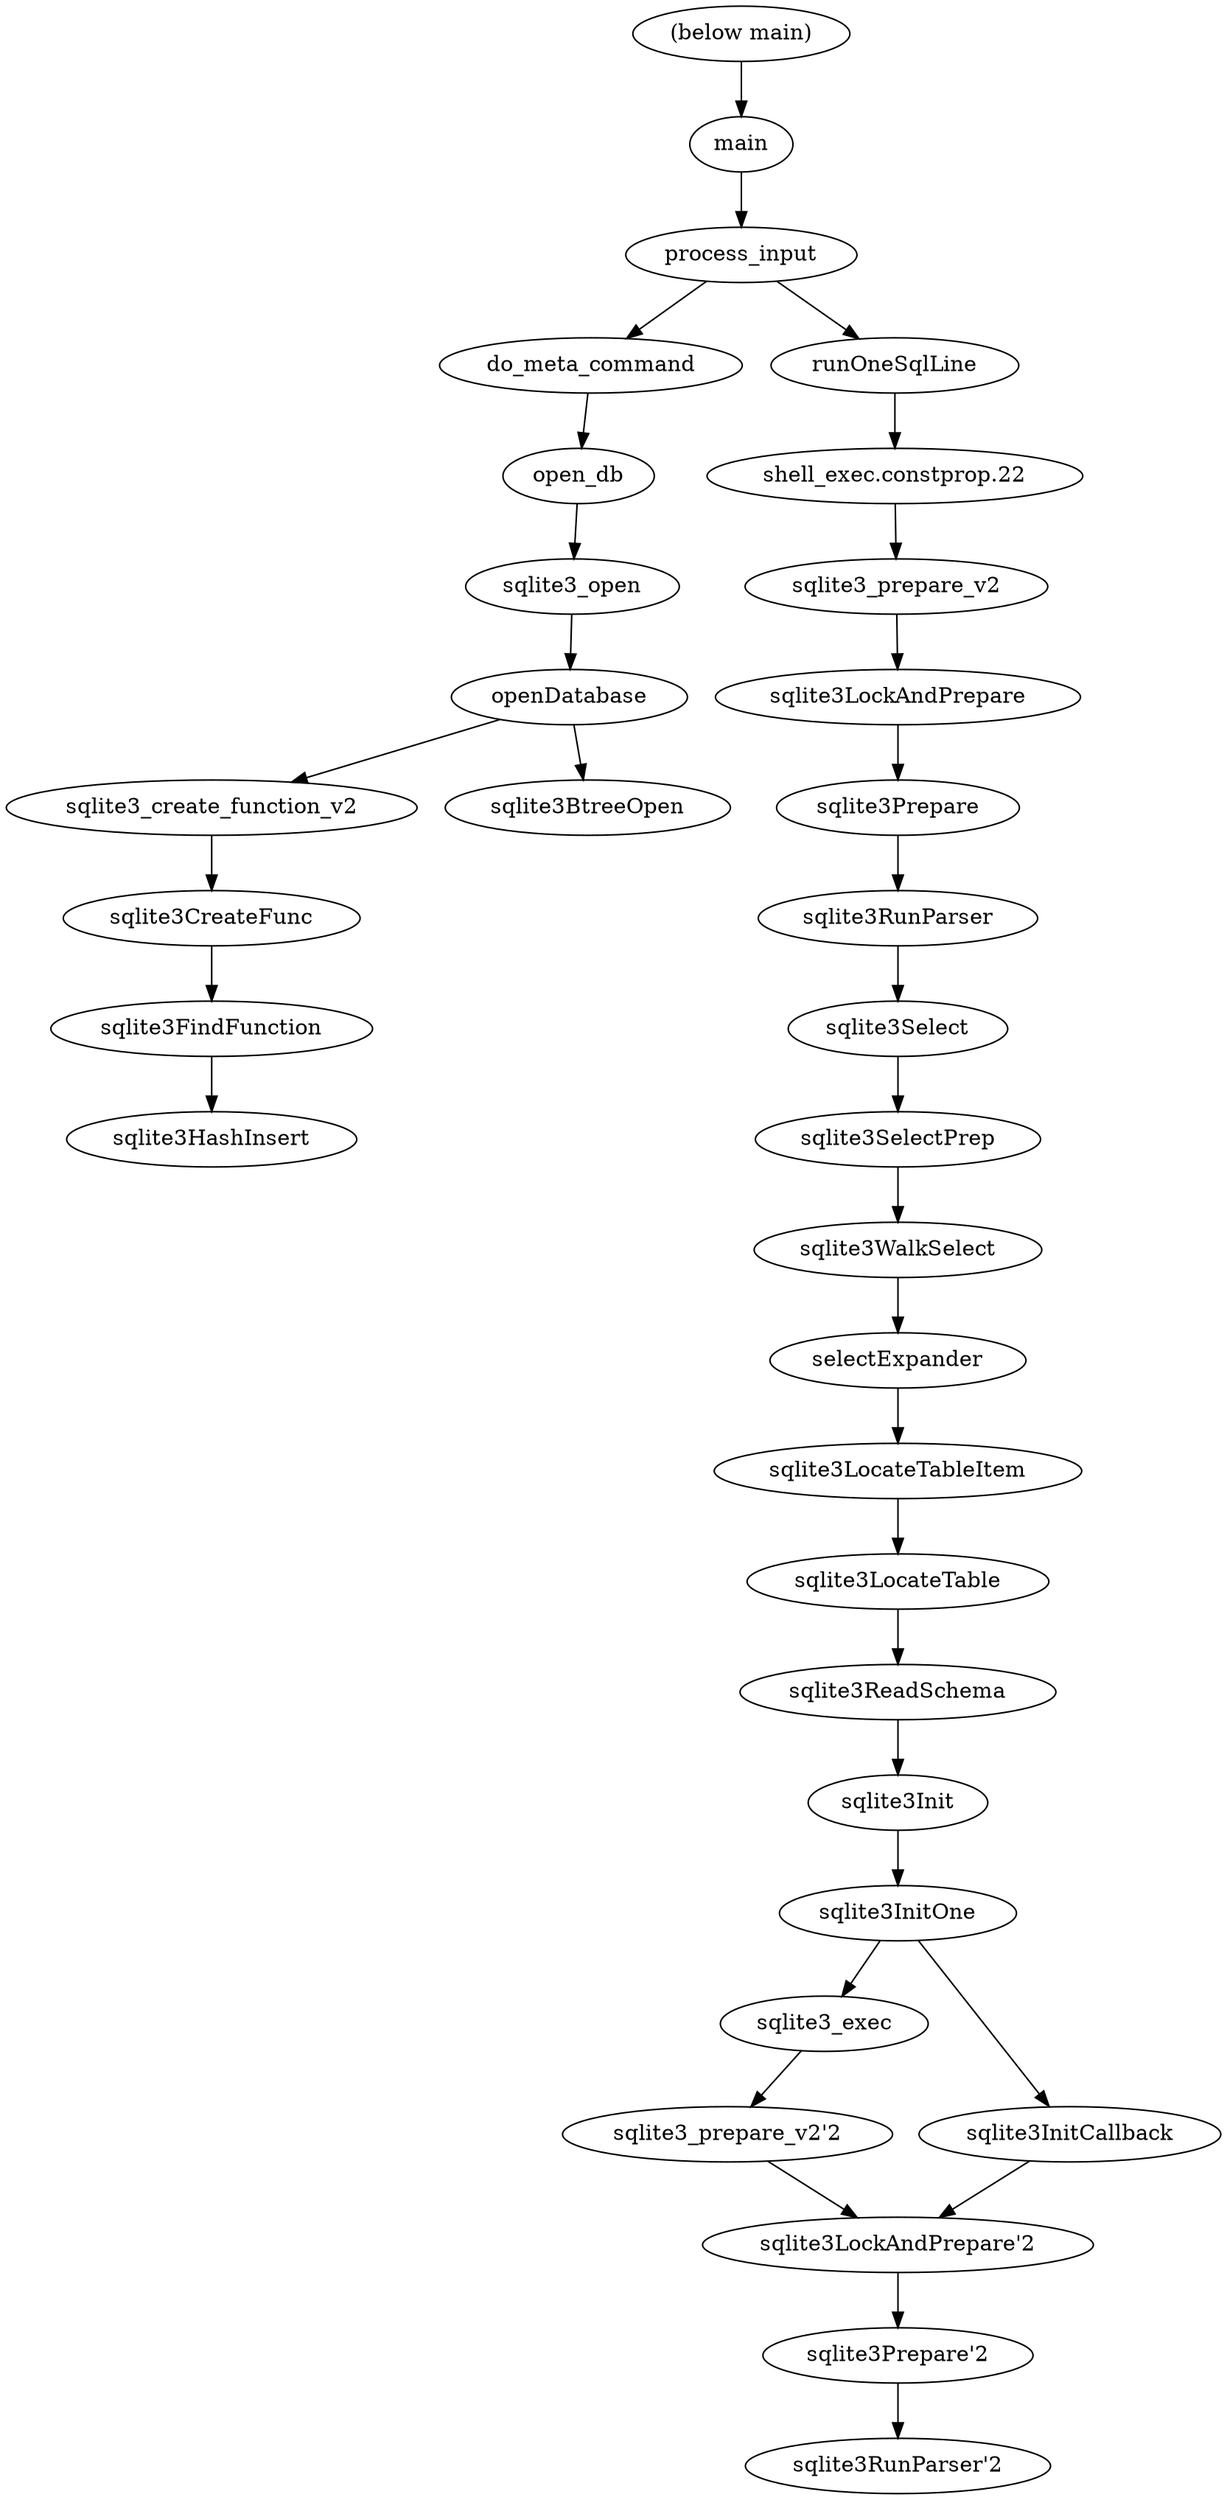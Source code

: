 digraph "callgraph" {
  F14687a8 [label="sqlite3Select"];
  F14691b8 [label="sqlite3SelectPrep"];
  F1477648 [label="sqlite3LocateTableItem"];
  F147e528 [label="sqlite3LocateTable"];
  F14a1b58 [label="sqlite3CreateFunc"];
  F14a2118 [label="sqlite3FindFunction"];
  F14a38e8 [label="sqlite3LockAndPrepare"];
  F14a4228 [label="sqlite3Prepare"];
  F14a4728 [label="sqlite3LockAndPrepare'2"];
  F14a4cb8 [label="sqlite3Prepare'2"];
  F14a56d8 [label="sqlite3WalkSelect"];
  F14a62f8 [label="selectExpander"];
  F14a6fd8 [label="sqlite3HashInsert"];
  F14a8258 [label="sqlite3RunParser"];
  F14aa898 [label="sqlite3ReadSchema"];
  F14aac78 [label="sqlite3Init"];
  F14b8498 [label="sqlite3_create_function_v2"];
  F14da398 [label="sqlite3_open"];
  F14da798 [label="openDatabase"];
  F14db5d8 [label="sqlite3BtreeOpen"];
  F14de338 [label="sqlite3_prepare_v2"];
  F14de838 [label="sqlite3_prepare_v2'2"];
  F14e6918 [label="sqlite3_exec"];
  F14e76e8 [label="sqlite3InitCallback"];
  F1511ee8 [label="sqlite3RunParser'2"];
  F1538118 [label="sqlite3InitOne"];
  F159a498 [label="main"];
  F159bb68 [label="process_input"];
  F15a00c8 [label="do_meta_command"];
  F15a0bb8 [label="runOneSqlLine"];
  F15a28a8 [label="open_db"];
  F15a36c8 [label="shell_exec.constprop.22"];
  F163e358 [label="(below main)"];
  F14687a8 -> F14691b8 [weight=2];
  F14691b8 -> F14a56d8 [weight=2];
  F1477648 -> F147e528 [weight=2];
  F147e528 -> F14aa898 [weight=2];
  F14a1b58 -> F14a2118 [weight=2];
  F14a2118 -> F14a6fd8 [weight=2];
  F14a38e8 -> F14a4228 [weight=2];
  F14a4228 -> F14a8258 [weight=2];
  F14a4728 -> F14a4cb8 [weight=2];
  F14a4cb8 -> F1511ee8 [weight=2];
  F14a56d8 -> F14a62f8 [weight=2];
  F14a62f8 -> F1477648 [weight=2];
  F14a8258 -> F14687a8 [weight=2];
  F14aa898 -> F14aac78 [weight=2];
  F14aac78 -> F1538118 [weight=2];
  F14b8498 -> F14a1b58 [weight=2];
  F14da398 -> F14da798 [weight=2];
  F14da798 -> F14b8498 [weight=2];
  F14da798 -> F14db5d8 [weight=2];
  F14de338 -> F14a38e8 [weight=2];
  F14de838 -> F14a4728 [weight=2];
  F14e6918 -> F14de838 [weight=2];
  F14e76e8 -> F14a4728 [weight=2];
  F1538118 -> F14e6918 [weight=2];
  F1538118 -> F14e76e8 [weight=2];
  F159a498 -> F159bb68 [weight=2];
  F159bb68 -> F15a00c8 [weight=2];
  F159bb68 -> F15a0bb8 [weight=2];
  F15a00c8 -> F15a28a8 [weight=2];
  F15a0bb8 -> F15a36c8 [weight=2];
  F15a28a8 -> F14da398 [weight=2];
  F15a36c8 -> F14de338 [weight=2];
  F163e358 -> F159a498 [weight=2];
}
